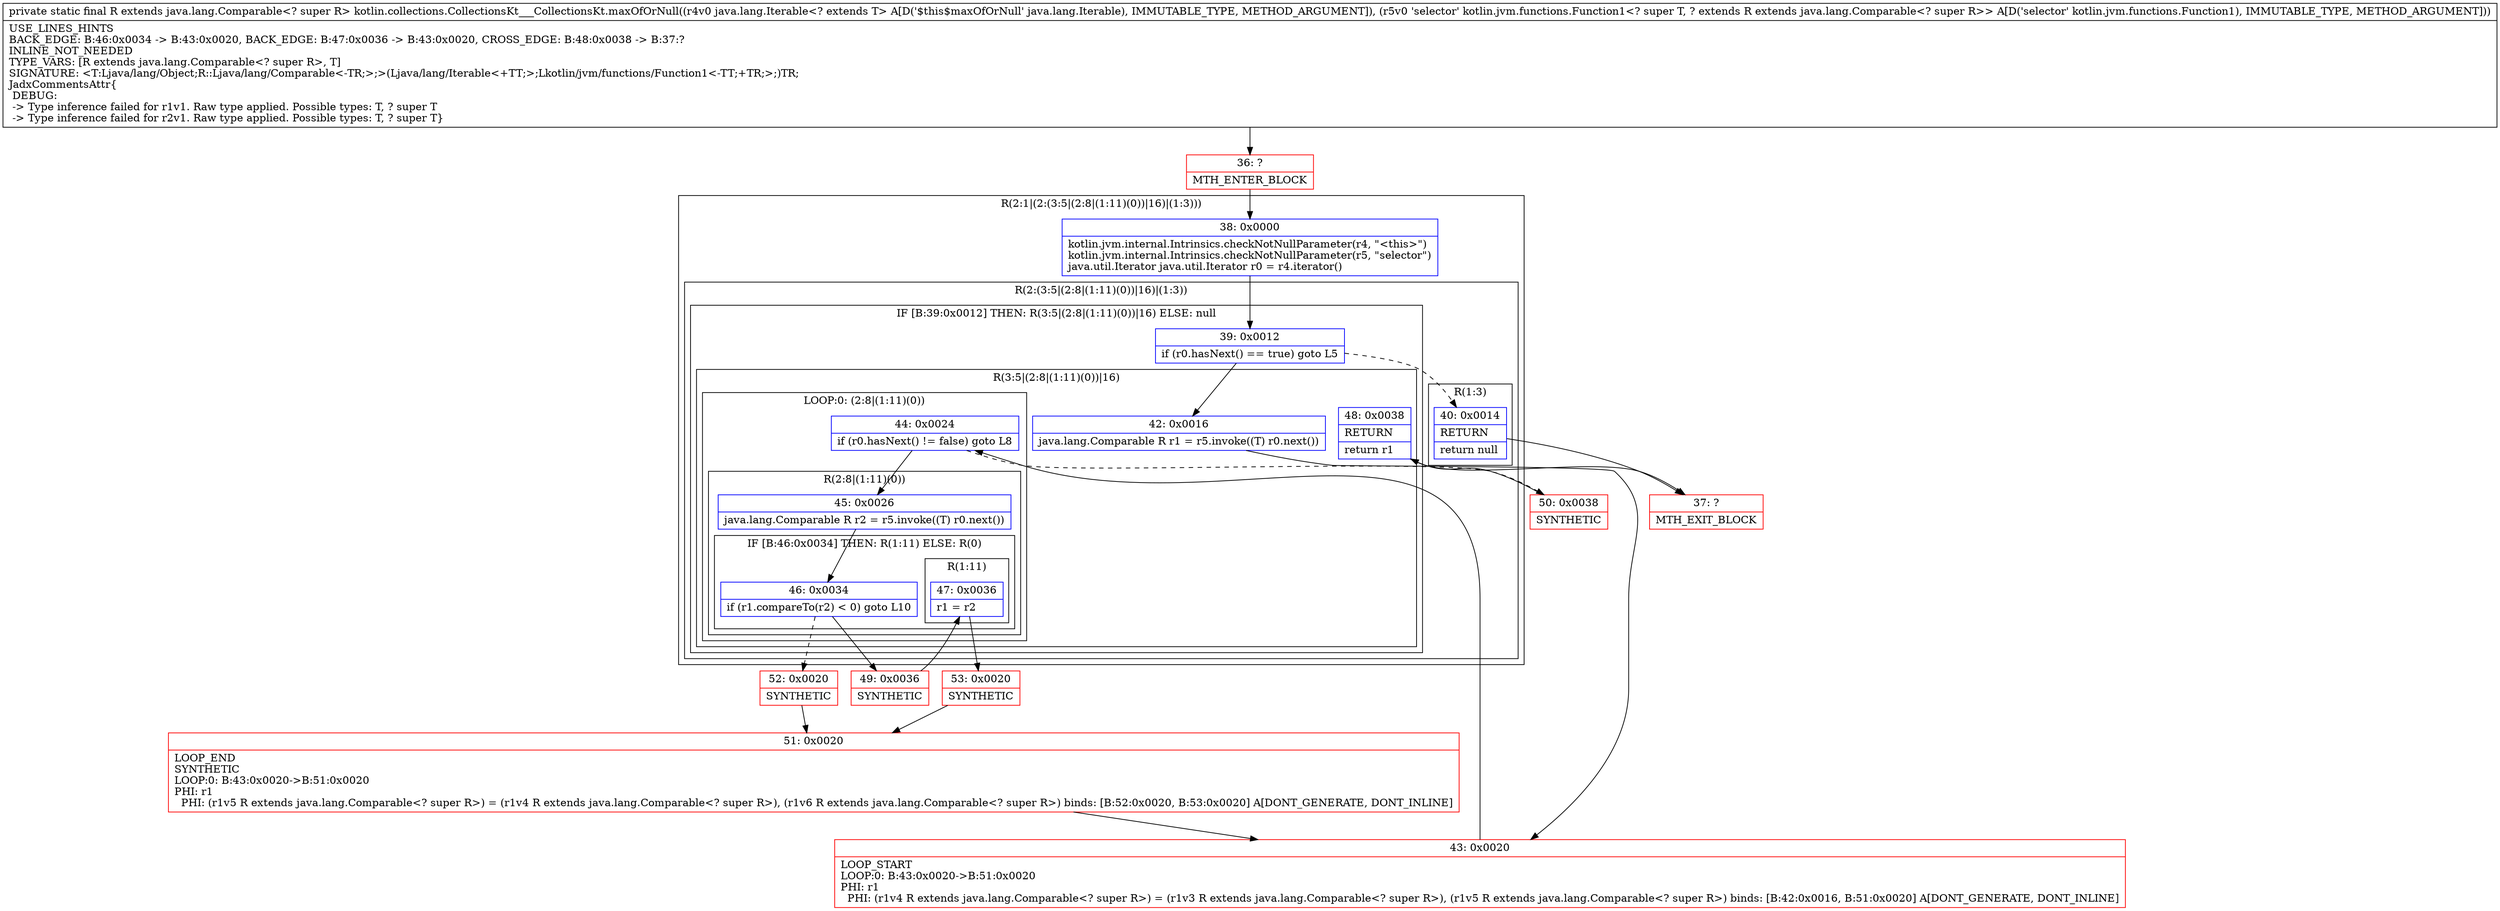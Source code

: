 digraph "CFG forkotlin.collections.CollectionsKt___CollectionsKt.maxOfOrNull(Ljava\/lang\/Iterable;Lkotlin\/jvm\/functions\/Function1;)Ljava\/lang\/Comparable;" {
subgraph cluster_Region_133389309 {
label = "R(2:1|(2:(3:5|(2:8|(1:11)(0))|16)|(1:3)))";
node [shape=record,color=blue];
Node_38 [shape=record,label="{38\:\ 0x0000|kotlin.jvm.internal.Intrinsics.checkNotNullParameter(r4, \"\<this\>\")\lkotlin.jvm.internal.Intrinsics.checkNotNullParameter(r5, \"selector\")\ljava.util.Iterator java.util.Iterator r0 = r4.iterator()\l}"];
subgraph cluster_Region_573830215 {
label = "R(2:(3:5|(2:8|(1:11)(0))|16)|(1:3))";
node [shape=record,color=blue];
subgraph cluster_IfRegion_1223685136 {
label = "IF [B:39:0x0012] THEN: R(3:5|(2:8|(1:11)(0))|16) ELSE: null";
node [shape=record,color=blue];
Node_39 [shape=record,label="{39\:\ 0x0012|if (r0.hasNext() == true) goto L5\l}"];
subgraph cluster_Region_433310238 {
label = "R(3:5|(2:8|(1:11)(0))|16)";
node [shape=record,color=blue];
Node_42 [shape=record,label="{42\:\ 0x0016|java.lang.Comparable R r1 = r5.invoke((T) r0.next())\l}"];
subgraph cluster_LoopRegion_1096052336 {
label = "LOOP:0: (2:8|(1:11)(0))";
node [shape=record,color=blue];
Node_44 [shape=record,label="{44\:\ 0x0024|if (r0.hasNext() != false) goto L8\l}"];
subgraph cluster_Region_1550182676 {
label = "R(2:8|(1:11)(0))";
node [shape=record,color=blue];
Node_45 [shape=record,label="{45\:\ 0x0026|java.lang.Comparable R r2 = r5.invoke((T) r0.next())\l}"];
subgraph cluster_IfRegion_1821998507 {
label = "IF [B:46:0x0034] THEN: R(1:11) ELSE: R(0)";
node [shape=record,color=blue];
Node_46 [shape=record,label="{46\:\ 0x0034|if (r1.compareTo(r2) \< 0) goto L10\l}"];
subgraph cluster_Region_1805502972 {
label = "R(1:11)";
node [shape=record,color=blue];
Node_47 [shape=record,label="{47\:\ 0x0036|r1 = r2\l}"];
}
subgraph cluster_Region_105513869 {
label = "R(0)";
node [shape=record,color=blue];
}
}
}
}
Node_48 [shape=record,label="{48\:\ 0x0038|RETURN\l|return r1\l}"];
}
}
subgraph cluster_Region_2061204209 {
label = "R(1:3)";
node [shape=record,color=blue];
Node_40 [shape=record,label="{40\:\ 0x0014|RETURN\l|return null\l}"];
}
}
}
Node_36 [shape=record,color=red,label="{36\:\ ?|MTH_ENTER_BLOCK\l}"];
Node_37 [shape=record,color=red,label="{37\:\ ?|MTH_EXIT_BLOCK\l}"];
Node_43 [shape=record,color=red,label="{43\:\ 0x0020|LOOP_START\lLOOP:0: B:43:0x0020\-\>B:51:0x0020\lPHI: r1 \l  PHI: (r1v4 R extends java.lang.Comparable\<? super R\>) = (r1v3 R extends java.lang.Comparable\<? super R\>), (r1v5 R extends java.lang.Comparable\<? super R\>) binds: [B:42:0x0016, B:51:0x0020] A[DONT_GENERATE, DONT_INLINE]\l}"];
Node_49 [shape=record,color=red,label="{49\:\ 0x0036|SYNTHETIC\l}"];
Node_53 [shape=record,color=red,label="{53\:\ 0x0020|SYNTHETIC\l}"];
Node_51 [shape=record,color=red,label="{51\:\ 0x0020|LOOP_END\lSYNTHETIC\lLOOP:0: B:43:0x0020\-\>B:51:0x0020\lPHI: r1 \l  PHI: (r1v5 R extends java.lang.Comparable\<? super R\>) = (r1v4 R extends java.lang.Comparable\<? super R\>), (r1v6 R extends java.lang.Comparable\<? super R\>) binds: [B:52:0x0020, B:53:0x0020] A[DONT_GENERATE, DONT_INLINE]\l}"];
Node_52 [shape=record,color=red,label="{52\:\ 0x0020|SYNTHETIC\l}"];
Node_50 [shape=record,color=red,label="{50\:\ 0x0038|SYNTHETIC\l}"];
MethodNode[shape=record,label="{private static final R extends java.lang.Comparable\<? super R\> kotlin.collections.CollectionsKt___CollectionsKt.maxOfOrNull((r4v0 java.lang.Iterable\<? extends T\> A[D('$this$maxOfOrNull' java.lang.Iterable), IMMUTABLE_TYPE, METHOD_ARGUMENT]), (r5v0 'selector' kotlin.jvm.functions.Function1\<? super T, ? extends R extends java.lang.Comparable\<? super R\>\> A[D('selector' kotlin.jvm.functions.Function1), IMMUTABLE_TYPE, METHOD_ARGUMENT]))  | USE_LINES_HINTS\lBACK_EDGE: B:46:0x0034 \-\> B:43:0x0020, BACK_EDGE: B:47:0x0036 \-\> B:43:0x0020, CROSS_EDGE: B:48:0x0038 \-\> B:37:?\lINLINE_NOT_NEEDED\lTYPE_VARS: [R extends java.lang.Comparable\<? super R\>, T]\lSIGNATURE: \<T:Ljava\/lang\/Object;R::Ljava\/lang\/Comparable\<\-TR;\>;\>(Ljava\/lang\/Iterable\<+TT;\>;Lkotlin\/jvm\/functions\/Function1\<\-TT;+TR;\>;)TR;\lJadxCommentsAttr\{\l DEBUG: \l \-\> Type inference failed for r1v1. Raw type applied. Possible types: T, ? super T\l \-\> Type inference failed for r2v1. Raw type applied. Possible types: T, ? super T\}\l}"];
MethodNode -> Node_36;Node_38 -> Node_39;
Node_39 -> Node_40[style=dashed];
Node_39 -> Node_42;
Node_42 -> Node_43;
Node_44 -> Node_45;
Node_44 -> Node_50[style=dashed];
Node_45 -> Node_46;
Node_46 -> Node_49;
Node_46 -> Node_52[style=dashed];
Node_47 -> Node_53;
Node_48 -> Node_37;
Node_40 -> Node_37;
Node_36 -> Node_38;
Node_43 -> Node_44;
Node_49 -> Node_47;
Node_53 -> Node_51;
Node_51 -> Node_43;
Node_52 -> Node_51;
Node_50 -> Node_48;
}

